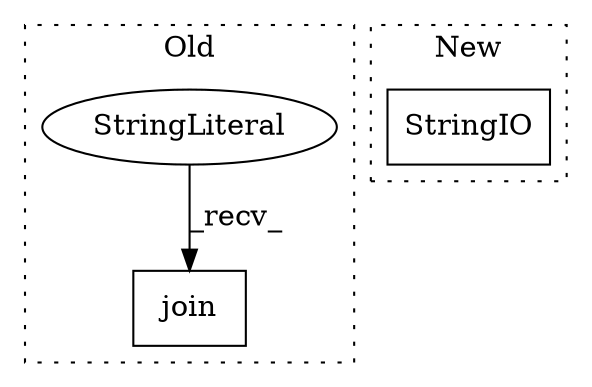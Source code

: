 digraph G {
subgraph cluster0 {
1 [label="join" a="32" s="12321,12357" l="5,1" shape="box"];
3 [label="StringLiteral" a="45" s="12317" l="3" shape="ellipse"];
label = "Old";
style="dotted";
}
subgraph cluster1 {
2 [label="StringIO" a="32" s="12302,12316" l="9,1" shape="box"];
label = "New";
style="dotted";
}
3 -> 1 [label="_recv_"];
}